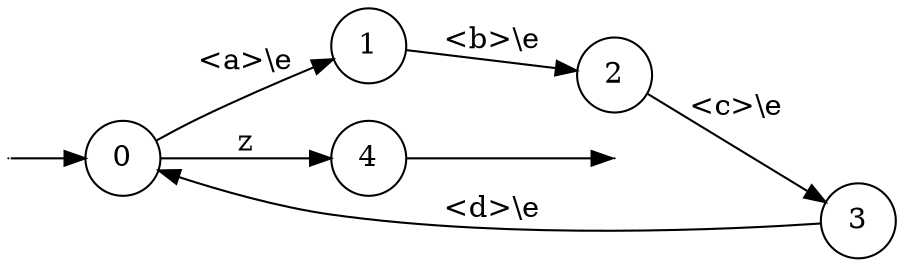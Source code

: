 digraph
{
  vcsn_context = "lal(z), expressionset<lal(abcd), q>"
  rankdir = LR
  node [shape = circle]
  {
    node [shape = point, width = 0]
    I
    F
  }
  { 0 1 2 3 4 }
  I -> 0
  0 -> 1 [label = "<a>\\e"]
  1 -> 2 [label = "<b>\\e"]
  2 -> 3 [label = "<c>\\e"]
  3 -> 0 [label = "<d>\\e"]
  0 -> 4 [label = "z"]
  4 -> F
}
